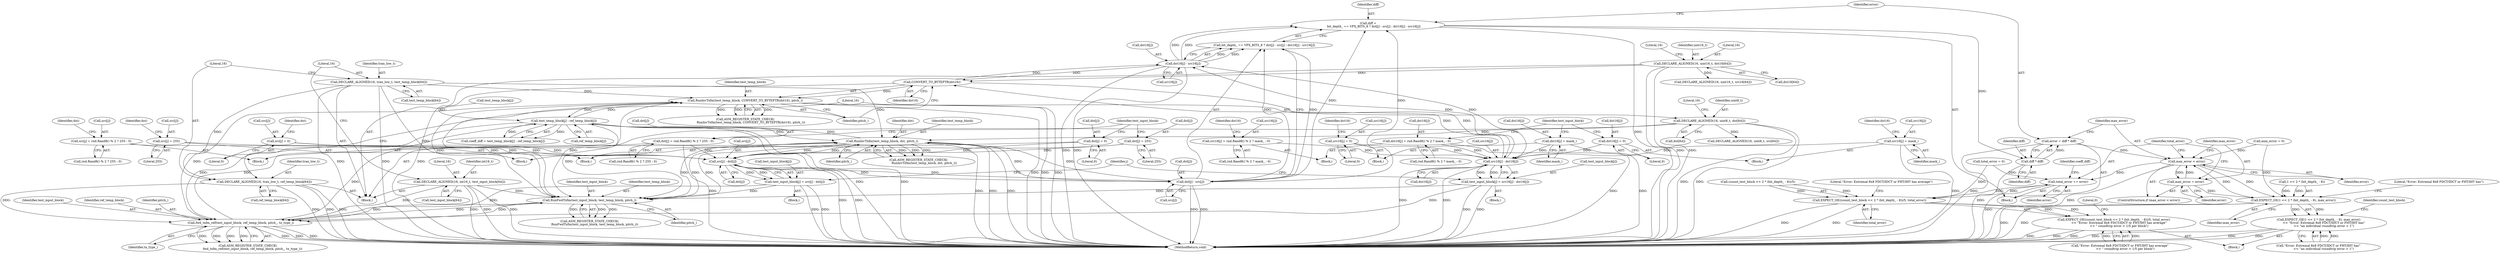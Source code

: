 digraph "0_Android_5a9753fca56f0eeb9f61e342b2fccffc364f9426_84@integer" {
"1000381" [label="(Call,error = diff * diff)"];
"1000383" [label="(Call,diff * diff)"];
"1000360" [label="(Call,diff =\n            bit_depth_ == VPX_BITS_8 ? dst[j] - src[j] : dst16[j] - src16[j])"];
"1000366" [label="(Call,dst[j] - src[j])"];
"1000336" [label="(Call,RunInvTxfm(test_temp_block, dst, pitch_))"];
"1000126" [label="(Call,DECLARE_ALIGNED(16, tran_low_t, test_temp_block[64]))"];
"1000399" [label="(Call,test_temp_block[j] - ref_temp_block[j])"];
"1000343" [label="(Call,RunInvTxfm(test_temp_block, CONVERT_TO_BYTEPTR(dst16), pitch_))"];
"1000320" [label="(Call,RunFwdTxfm(test_input_block, test_temp_block, pitch_))"];
"1000325" [label="(Call,fwd_txfm_ref(test_input_block, ref_temp_block, pitch_, tx_type_))"];
"1000308" [label="(Call,test_input_block[j] = src16[j] - dst16[j])"];
"1000312" [label="(Call,src16[j] - dst16[j])"];
"1000288" [label="(Call,src16[j] = rnd.Rand8() % 2 ? mask_ : 0)"];
"1000276" [label="(Call,src16[j] = 0)"];
"1000260" [label="(Call,src16[j] = mask_)"];
"1000281" [label="(Call,dst16[j] = mask_)"];
"1000298" [label="(Call,dst16[j] = rnd.Rand8() % 2 ? mask_ : 0)"];
"1000265" [label="(Call,dst16[j] = 0)"];
"1000345" [label="(Call,CONVERT_TO_BYTEPTR(dst16))"];
"1000150" [label="(Call,DECLARE_ALIGNED(16, uint16_t, dst16[64]))"];
"1000373" [label="(Call,dst16[j] - src16[j])"];
"1000120" [label="(Call,DECLARE_ALIGNED(16, int16_t, test_input_block[64]))"];
"1000242" [label="(Call,test_input_block[j] = src[j] - dst[j])"];
"1000246" [label="(Call,src[j] - dst[j])"];
"1000222" [label="(Call,src[j] = rnd.Rand8() % 2 ? 255 : 0)"];
"1000194" [label="(Call,src[j] = 255)"];
"1000210" [label="(Call,src[j] = 0)"];
"1000232" [label="(Call,dst[j] = rnd.Rand8() % 2 ? 255 : 0)"];
"1000199" [label="(Call,dst[j] = 0)"];
"1000215" [label="(Call,dst[j] = 255)"];
"1000132" [label="(Call,DECLARE_ALIGNED(16, tran_low_t, ref_temp_block[64]))"];
"1000138" [label="(Call,DECLARE_ALIGNED(16, uint8_t, dst[64]))"];
"1000387" [label="(Call,max_error < error)"];
"1000390" [label="(Call,max_error = error)"];
"1000411" [label="(Call,EXPECT_GE(1 << 2 * (bit_depth_ - 8), max_error))"];
"1000410" [label="(Call,EXPECT_GE(1 << 2 * (bit_depth_ - 8), max_error)\n           << \"Error: Extremal 8x8 FDCT/IDCT or FHT/IHT has\"\n           << \"an individual roundtrip error > 1\")"];
"1000393" [label="(Call,total_error += error)"];
"1000424" [label="(Call,EXPECT_GE((count_test_block << 2 * (bit_depth_ - 8))/5, total_error))"];
"1000423" [label="(Call,EXPECT_GE((count_test_block << 2 * (bit_depth_ - 8))/5, total_error)\n           << \"Error: Extremal 8x8 FDCT/IDCT or FHT/IHT has average\"\n           << \" roundtrip error > 1/5 per block\")"];
"1000342" [label="(Call,ASM_REGISTER_STATE_CHECK(\n            RunInvTxfm(test_temp_block, CONVERT_TO_BYTEPTR(dst16), pitch_)))"];
"1000182" [label="(Identifier,j)"];
"1000343" [label="(Call,RunInvTxfm(test_temp_block, CONVERT_TO_BYTEPTR(dst16), pitch_))"];
"1000412" [label="(Call,1 << 2 * (bit_depth_ - 8))"];
"1000250" [label="(Call,dst[j])"];
"1000277" [label="(Call,src16[j])"];
"1000427" [label="(Identifier,count_test_block)"];
"1000288" [label="(Call,src16[j] = rnd.Rand8() % 2 ? mask_ : 0)"];
"1000282" [label="(Call,dst16[j])"];
"1000276" [label="(Call,src16[j] = 0)"];
"1000210" [label="(Call,src[j] = 0)"];
"1000194" [label="(Call,src[j] = 255)"];
"1000325" [label="(Call,fwd_txfm_ref(test_input_block, ref_temp_block, pitch_, tx_type_))"];
"1000347" [label="(Identifier,pitch_)"];
"1000419" [label="(Identifier,max_error)"];
"1000399" [label="(Call,test_temp_block[j] - ref_temp_block[j])"];
"1000216" [label="(Call,dst[j])"];
"1000338" [label="(Identifier,dst)"];
"1000345" [label="(Call,CONVERT_TO_BYTEPTR(dst16))"];
"1000222" [label="(Call,src[j] = rnd.Rand8() % 2 ? 255 : 0)"];
"1000236" [label="(Call,rnd.Rand8() % 2 ? 255 : 0)"];
"1000127" [label="(Literal,16)"];
"1000362" [label="(Call,bit_depth_ == VPX_BITS_8 ? dst[j] - src[j] : dst16[j] - src16[j])"];
"1000152" [label="(Identifier,uint16_t)"];
"1000308" [label="(Call,test_input_block[j] = src16[j] - dst16[j])"];
"1000260" [label="(Call,src16[j] = mask_)"];
"1000211" [label="(Call,src[j])"];
"1000300" [label="(Identifier,dst16)"];
"1000309" [label="(Call,test_input_block[j])"];
"1000188" [label="(Block,)"];
"1000193" [label="(Block,)"];
"1000105" [label="(Call,max_error = 0)"];
"1000382" [label="(Identifier,error)"];
"1000217" [label="(Identifier,dst)"];
"1000234" [label="(Identifier,dst)"];
"1000381" [label="(Call,error = diff * diff)"];
"1000421" [label="(Literal,\"Error: Extremal 8x8 FDCT/IDCT or FHT/IHT has\")"];
"1000135" [label="(Call,ref_temp_block[64])"];
"1000436" [label="(Literal,\"Error: Extremal 8x8 FDCT/IDCT or FHT/IHT has average\")"];
"1000195" [label="(Call,src[j])"];
"1000337" [label="(Identifier,test_temp_block)"];
"1000434" [label="(Identifier,total_error)"];
"1000285" [label="(Identifier,mask_)"];
"1000199" [label="(Call,dst[j] = 0)"];
"1000373" [label="(Call,dst16[j] - src16[j])"];
"1000269" [label="(Literal,0)"];
"1000232" [label="(Call,dst[j] = rnd.Rand8() % 2 ? 255 : 0)"];
"1000393" [label="(Call,total_error += error)"];
"1000392" [label="(Identifier,error)"];
"1000151" [label="(Literal,16)"];
"1000361" [label="(Identifier,diff)"];
"1000214" [label="(Literal,0)"];
"1000172" [label="(Block,)"];
"1000275" [label="(Block,)"];
"1000261" [label="(Call,src16[j])"];
"1000299" [label="(Call,dst16[j])"];
"1000233" [label="(Call,dst[j])"];
"1000265" [label="(Call,dst16[j] = 0)"];
"1000424" [label="(Call,EXPECT_GE((count_test_block << 2 * (bit_depth_ - 8))/5, total_error))"];
"1000123" [label="(Call,test_input_block[64])"];
"1000322" [label="(Identifier,test_temp_block)"];
"1000266" [label="(Call,dst16[j])"];
"1000400" [label="(Call,test_temp_block[j])"];
"1000328" [label="(Identifier,pitch_)"];
"1000280" [label="(Literal,0)"];
"1000388" [label="(Identifier,max_error)"];
"1000120" [label="(Call,DECLARE_ALIGNED(16, int16_t, test_input_block[64]))"];
"1000383" [label="(Call,diff * diff)"];
"1000140" [label="(Identifier,uint8_t)"];
"1000156" [label="(Call,DECLARE_ALIGNED(16, uint16_t, src16[64]))"];
"1000134" [label="(Identifier,tran_low_t)"];
"1000377" [label="(Call,src16[j])"];
"1000420" [label="(Call,\"Error: Extremal 8x8 FDCT/IDCT or FHT/IHT has\"\n           << \"an individual roundtrip error > 1\")"];
"1000221" [label="(Block,)"];
"1000121" [label="(Literal,16)"];
"1000323" [label="(Identifier,pitch_)"];
"1000144" [label="(Call,DECLARE_ALIGNED(16, uint8_t, src[64]))"];
"1000150" [label="(Call,DECLARE_ALIGNED(16, uint16_t, dst16[64]))"];
"1000201" [label="(Identifier,dst)"];
"1000310" [label="(Identifier,test_input_block)"];
"1000384" [label="(Identifier,diff)"];
"1000346" [label="(Identifier,dst16)"];
"1000387" [label="(Call,max_error < error)"];
"1000138" [label="(Call,DECLARE_ALIGNED(16, uint8_t, dst[64]))"];
"1000246" [label="(Call,src[j] - dst[j])"];
"1000128" [label="(Identifier,tran_low_t)"];
"1000223" [label="(Call,src[j])"];
"1000336" [label="(Call,RunInvTxfm(test_temp_block, dst, pitch_))"];
"1000320" [label="(Call,RunFwdTxfm(test_input_block, test_temp_block, pitch_))"];
"1000398" [label="(Identifier,coeff_diff)"];
"1000344" [label="(Identifier,test_temp_block)"];
"1000423" [label="(Call,EXPECT_GE((count_test_block << 2 * (bit_depth_ - 8))/5, total_error)\n           << \"Error: Extremal 8x8 FDCT/IDCT or FHT/IHT has average\"\n           << \" roundtrip error > 1/5 per block\")"];
"1000281" [label="(Call,dst16[j] = mask_)"];
"1000289" [label="(Call,src16[j])"];
"1000122" [label="(Identifier,int16_t)"];
"1000133" [label="(Literal,16)"];
"1000126" [label="(Call,DECLARE_ALIGNED(16, tran_low_t, test_temp_block[64]))"];
"1000215" [label="(Call,dst[j] = 255)"];
"1000292" [label="(Call,rnd.Rand8() % 2 ? mask_ : 0)"];
"1000425" [label="(Call,(count_test_block << 2 * (bit_depth_ - 8))/5)"];
"1000219" [label="(Literal,255)"];
"1000203" [label="(Literal,0)"];
"1000157" [label="(Literal,16)"];
"1000287" [label="(Block,)"];
"1000360" [label="(Call,diff =\n            bit_depth_ == VPX_BITS_8 ? dst[j] - src[j] : dst16[j] - src16[j])"];
"1000370" [label="(Call,src[j])"];
"1000139" [label="(Literal,16)"];
"1000321" [label="(Identifier,test_input_block)"];
"1000244" [label="(Identifier,test_input_block)"];
"1000367" [label="(Call,dst[j])"];
"1000264" [label="(Identifier,mask_)"];
"1000390" [label="(Call,max_error = error)"];
"1000129" [label="(Call,test_temp_block[64])"];
"1000440" [label="(Literal,0)"];
"1000200" [label="(Call,dst[j])"];
"1000242" [label="(Call,test_input_block[j] = src[j] - dst[j])"];
"1000312" [label="(Call,src16[j] - dst16[j])"];
"1000445" [label="(MethodReturn,void)"];
"1000329" [label="(Identifier,tx_type_)"];
"1000410" [label="(Call,EXPECT_GE(1 << 2 * (bit_depth_ - 8), max_error)\n           << \"Error: Extremal 8x8 FDCT/IDCT or FHT/IHT has\"\n           << \"an individual roundtrip error > 1\")"];
"1000298" [label="(Call,dst16[j] = rnd.Rand8() % 2 ? mask_ : 0)"];
"1000259" [label="(Block,)"];
"1000339" [label="(Identifier,pitch_)"];
"1000209" [label="(Block,)"];
"1000395" [label="(Identifier,error)"];
"1000394" [label="(Identifier,total_error)"];
"1000435" [label="(Call,\"Error: Extremal 8x8 FDCT/IDCT or FHT/IHT has average\"\n           << \" roundtrip error > 1/5 per block\")"];
"1000385" [label="(Identifier,diff)"];
"1000267" [label="(Identifier,dst16)"];
"1000283" [label="(Identifier,dst16)"];
"1000153" [label="(Call,dst16[64])"];
"1000247" [label="(Call,src[j])"];
"1000391" [label="(Identifier,max_error)"];
"1000327" [label="(Identifier,ref_temp_block)"];
"1000324" [label="(Call,ASM_REGISTER_STATE_CHECK(\n          fwd_txfm_ref(test_input_block, ref_temp_block, pitch_, tx_type_)))"];
"1000374" [label="(Call,dst16[j])"];
"1000326" [label="(Identifier,test_input_block)"];
"1000109" [label="(Call,total_error = 0)"];
"1000102" [label="(Block,)"];
"1000132" [label="(Call,DECLARE_ALIGNED(16, tran_low_t, ref_temp_block[64]))"];
"1000302" [label="(Call,rnd.Rand8() % 2 ? mask_ : 0)"];
"1000254" [label="(Block,)"];
"1000141" [label="(Call,dst[64])"];
"1000145" [label="(Literal,16)"];
"1000319" [label="(Call,ASM_REGISTER_STATE_CHECK(\n           RunFwdTxfm(test_input_block, test_temp_block, pitch_)))"];
"1000313" [label="(Call,src16[j])"];
"1000397" [label="(Call,coeff_diff = test_temp_block[j] - ref_temp_block[j])"];
"1000389" [label="(Identifier,error)"];
"1000366" [label="(Call,dst[j] - src[j])"];
"1000335" [label="(Call,ASM_REGISTER_STATE_CHECK(\n            RunInvTxfm(test_temp_block, dst, pitch_)))"];
"1000316" [label="(Call,dst16[j])"];
"1000243" [label="(Call,test_input_block[j])"];
"1000411" [label="(Call,EXPECT_GE(1 << 2 * (bit_depth_ - 8), max_error))"];
"1000198" [label="(Literal,255)"];
"1000226" [label="(Call,rnd.Rand8() % 2 ? 255 : 0)"];
"1000403" [label="(Call,ref_temp_block[j])"];
"1000386" [label="(ControlStructure,if (max_error < error))"];
"1000358" [label="(Block,)"];
"1000381" -> "1000358"  [label="AST: "];
"1000381" -> "1000383"  [label="CFG: "];
"1000382" -> "1000381"  [label="AST: "];
"1000383" -> "1000381"  [label="AST: "];
"1000388" -> "1000381"  [label="CFG: "];
"1000381" -> "1000445"  [label="DDG: "];
"1000383" -> "1000381"  [label="DDG: "];
"1000381" -> "1000387"  [label="DDG: "];
"1000383" -> "1000385"  [label="CFG: "];
"1000384" -> "1000383"  [label="AST: "];
"1000385" -> "1000383"  [label="AST: "];
"1000383" -> "1000445"  [label="DDG: "];
"1000360" -> "1000383"  [label="DDG: "];
"1000360" -> "1000358"  [label="AST: "];
"1000360" -> "1000362"  [label="CFG: "];
"1000361" -> "1000360"  [label="AST: "];
"1000362" -> "1000360"  [label="AST: "];
"1000382" -> "1000360"  [label="CFG: "];
"1000360" -> "1000445"  [label="DDG: "];
"1000366" -> "1000360"  [label="DDG: "];
"1000366" -> "1000360"  [label="DDG: "];
"1000373" -> "1000360"  [label="DDG: "];
"1000373" -> "1000360"  [label="DDG: "];
"1000366" -> "1000362"  [label="AST: "];
"1000366" -> "1000370"  [label="CFG: "];
"1000367" -> "1000366"  [label="AST: "];
"1000370" -> "1000366"  [label="AST: "];
"1000362" -> "1000366"  [label="CFG: "];
"1000366" -> "1000445"  [label="DDG: "];
"1000366" -> "1000445"  [label="DDG: "];
"1000366" -> "1000336"  [label="DDG: "];
"1000366" -> "1000362"  [label="DDG: "];
"1000366" -> "1000362"  [label="DDG: "];
"1000336" -> "1000366"  [label="DDG: "];
"1000246" -> "1000366"  [label="DDG: "];
"1000246" -> "1000366"  [label="DDG: "];
"1000336" -> "1000335"  [label="AST: "];
"1000336" -> "1000339"  [label="CFG: "];
"1000337" -> "1000336"  [label="AST: "];
"1000338" -> "1000336"  [label="AST: "];
"1000339" -> "1000336"  [label="AST: "];
"1000335" -> "1000336"  [label="CFG: "];
"1000336" -> "1000445"  [label="DDG: "];
"1000336" -> "1000445"  [label="DDG: "];
"1000336" -> "1000445"  [label="DDG: "];
"1000336" -> "1000246"  [label="DDG: "];
"1000336" -> "1000320"  [label="DDG: "];
"1000336" -> "1000320"  [label="DDG: "];
"1000336" -> "1000335"  [label="DDG: "];
"1000336" -> "1000335"  [label="DDG: "];
"1000336" -> "1000335"  [label="DDG: "];
"1000126" -> "1000336"  [label="DDG: "];
"1000399" -> "1000336"  [label="DDG: "];
"1000320" -> "1000336"  [label="DDG: "];
"1000138" -> "1000336"  [label="DDG: "];
"1000246" -> "1000336"  [label="DDG: "];
"1000325" -> "1000336"  [label="DDG: "];
"1000336" -> "1000399"  [label="DDG: "];
"1000126" -> "1000102"  [label="AST: "];
"1000126" -> "1000129"  [label="CFG: "];
"1000127" -> "1000126"  [label="AST: "];
"1000128" -> "1000126"  [label="AST: "];
"1000129" -> "1000126"  [label="AST: "];
"1000133" -> "1000126"  [label="CFG: "];
"1000126" -> "1000445"  [label="DDG: "];
"1000126" -> "1000445"  [label="DDG: "];
"1000126" -> "1000132"  [label="DDG: "];
"1000126" -> "1000320"  [label="DDG: "];
"1000126" -> "1000343"  [label="DDG: "];
"1000399" -> "1000397"  [label="AST: "];
"1000399" -> "1000403"  [label="CFG: "];
"1000400" -> "1000399"  [label="AST: "];
"1000403" -> "1000399"  [label="AST: "];
"1000397" -> "1000399"  [label="CFG: "];
"1000399" -> "1000445"  [label="DDG: "];
"1000399" -> "1000445"  [label="DDG: "];
"1000399" -> "1000320"  [label="DDG: "];
"1000399" -> "1000325"  [label="DDG: "];
"1000399" -> "1000343"  [label="DDG: "];
"1000399" -> "1000397"  [label="DDG: "];
"1000399" -> "1000397"  [label="DDG: "];
"1000343" -> "1000399"  [label="DDG: "];
"1000325" -> "1000399"  [label="DDG: "];
"1000343" -> "1000342"  [label="AST: "];
"1000343" -> "1000347"  [label="CFG: "];
"1000344" -> "1000343"  [label="AST: "];
"1000345" -> "1000343"  [label="AST: "];
"1000347" -> "1000343"  [label="AST: "];
"1000342" -> "1000343"  [label="CFG: "];
"1000343" -> "1000445"  [label="DDG: "];
"1000343" -> "1000445"  [label="DDG: "];
"1000343" -> "1000445"  [label="DDG: "];
"1000343" -> "1000320"  [label="DDG: "];
"1000343" -> "1000320"  [label="DDG: "];
"1000343" -> "1000342"  [label="DDG: "];
"1000343" -> "1000342"  [label="DDG: "];
"1000343" -> "1000342"  [label="DDG: "];
"1000320" -> "1000343"  [label="DDG: "];
"1000345" -> "1000343"  [label="DDG: "];
"1000325" -> "1000343"  [label="DDG: "];
"1000320" -> "1000319"  [label="AST: "];
"1000320" -> "1000323"  [label="CFG: "];
"1000321" -> "1000320"  [label="AST: "];
"1000322" -> "1000320"  [label="AST: "];
"1000323" -> "1000320"  [label="AST: "];
"1000319" -> "1000320"  [label="CFG: "];
"1000320" -> "1000319"  [label="DDG: "];
"1000320" -> "1000319"  [label="DDG: "];
"1000320" -> "1000319"  [label="DDG: "];
"1000325" -> "1000320"  [label="DDG: "];
"1000308" -> "1000320"  [label="DDG: "];
"1000120" -> "1000320"  [label="DDG: "];
"1000242" -> "1000320"  [label="DDG: "];
"1000320" -> "1000325"  [label="DDG: "];
"1000320" -> "1000325"  [label="DDG: "];
"1000325" -> "1000324"  [label="AST: "];
"1000325" -> "1000329"  [label="CFG: "];
"1000326" -> "1000325"  [label="AST: "];
"1000327" -> "1000325"  [label="AST: "];
"1000328" -> "1000325"  [label="AST: "];
"1000329" -> "1000325"  [label="AST: "];
"1000324" -> "1000325"  [label="CFG: "];
"1000325" -> "1000445"  [label="DDG: "];
"1000325" -> "1000445"  [label="DDG: "];
"1000325" -> "1000445"  [label="DDG: "];
"1000325" -> "1000324"  [label="DDG: "];
"1000325" -> "1000324"  [label="DDG: "];
"1000325" -> "1000324"  [label="DDG: "];
"1000325" -> "1000324"  [label="DDG: "];
"1000308" -> "1000325"  [label="DDG: "];
"1000120" -> "1000325"  [label="DDG: "];
"1000242" -> "1000325"  [label="DDG: "];
"1000132" -> "1000325"  [label="DDG: "];
"1000308" -> "1000254"  [label="AST: "];
"1000308" -> "1000312"  [label="CFG: "];
"1000309" -> "1000308"  [label="AST: "];
"1000312" -> "1000308"  [label="AST: "];
"1000182" -> "1000308"  [label="CFG: "];
"1000308" -> "1000445"  [label="DDG: "];
"1000308" -> "1000445"  [label="DDG: "];
"1000312" -> "1000308"  [label="DDG: "];
"1000312" -> "1000308"  [label="DDG: "];
"1000312" -> "1000316"  [label="CFG: "];
"1000313" -> "1000312"  [label="AST: "];
"1000316" -> "1000312"  [label="AST: "];
"1000312" -> "1000445"  [label="DDG: "];
"1000312" -> "1000445"  [label="DDG: "];
"1000288" -> "1000312"  [label="DDG: "];
"1000276" -> "1000312"  [label="DDG: "];
"1000260" -> "1000312"  [label="DDG: "];
"1000281" -> "1000312"  [label="DDG: "];
"1000298" -> "1000312"  [label="DDG: "];
"1000265" -> "1000312"  [label="DDG: "];
"1000345" -> "1000312"  [label="DDG: "];
"1000312" -> "1000345"  [label="DDG: "];
"1000312" -> "1000373"  [label="DDG: "];
"1000312" -> "1000373"  [label="DDG: "];
"1000288" -> "1000287"  [label="AST: "];
"1000288" -> "1000292"  [label="CFG: "];
"1000289" -> "1000288"  [label="AST: "];
"1000292" -> "1000288"  [label="AST: "];
"1000300" -> "1000288"  [label="CFG: "];
"1000276" -> "1000275"  [label="AST: "];
"1000276" -> "1000280"  [label="CFG: "];
"1000277" -> "1000276"  [label="AST: "];
"1000280" -> "1000276"  [label="AST: "];
"1000283" -> "1000276"  [label="CFG: "];
"1000260" -> "1000259"  [label="AST: "];
"1000260" -> "1000264"  [label="CFG: "];
"1000261" -> "1000260"  [label="AST: "];
"1000264" -> "1000260"  [label="AST: "];
"1000267" -> "1000260"  [label="CFG: "];
"1000260" -> "1000445"  [label="DDG: "];
"1000281" -> "1000275"  [label="AST: "];
"1000281" -> "1000285"  [label="CFG: "];
"1000282" -> "1000281"  [label="AST: "];
"1000285" -> "1000281"  [label="AST: "];
"1000310" -> "1000281"  [label="CFG: "];
"1000281" -> "1000445"  [label="DDG: "];
"1000298" -> "1000287"  [label="AST: "];
"1000298" -> "1000302"  [label="CFG: "];
"1000299" -> "1000298"  [label="AST: "];
"1000302" -> "1000298"  [label="AST: "];
"1000310" -> "1000298"  [label="CFG: "];
"1000298" -> "1000445"  [label="DDG: "];
"1000265" -> "1000259"  [label="AST: "];
"1000265" -> "1000269"  [label="CFG: "];
"1000266" -> "1000265"  [label="AST: "];
"1000269" -> "1000265"  [label="AST: "];
"1000310" -> "1000265"  [label="CFG: "];
"1000345" -> "1000346"  [label="CFG: "];
"1000346" -> "1000345"  [label="AST: "];
"1000347" -> "1000345"  [label="CFG: "];
"1000345" -> "1000445"  [label="DDG: "];
"1000150" -> "1000345"  [label="DDG: "];
"1000373" -> "1000345"  [label="DDG: "];
"1000345" -> "1000373"  [label="DDG: "];
"1000150" -> "1000102"  [label="AST: "];
"1000150" -> "1000153"  [label="CFG: "];
"1000151" -> "1000150"  [label="AST: "];
"1000152" -> "1000150"  [label="AST: "];
"1000153" -> "1000150"  [label="AST: "];
"1000157" -> "1000150"  [label="CFG: "];
"1000150" -> "1000445"  [label="DDG: "];
"1000150" -> "1000445"  [label="DDG: "];
"1000150" -> "1000156"  [label="DDG: "];
"1000373" -> "1000362"  [label="AST: "];
"1000373" -> "1000377"  [label="CFG: "];
"1000374" -> "1000373"  [label="AST: "];
"1000377" -> "1000373"  [label="AST: "];
"1000362" -> "1000373"  [label="CFG: "];
"1000373" -> "1000445"  [label="DDG: "];
"1000373" -> "1000445"  [label="DDG: "];
"1000373" -> "1000362"  [label="DDG: "];
"1000373" -> "1000362"  [label="DDG: "];
"1000120" -> "1000102"  [label="AST: "];
"1000120" -> "1000123"  [label="CFG: "];
"1000121" -> "1000120"  [label="AST: "];
"1000122" -> "1000120"  [label="AST: "];
"1000123" -> "1000120"  [label="AST: "];
"1000127" -> "1000120"  [label="CFG: "];
"1000120" -> "1000445"  [label="DDG: "];
"1000120" -> "1000445"  [label="DDG: "];
"1000120" -> "1000445"  [label="DDG: "];
"1000242" -> "1000188"  [label="AST: "];
"1000242" -> "1000246"  [label="CFG: "];
"1000243" -> "1000242"  [label="AST: "];
"1000246" -> "1000242"  [label="AST: "];
"1000182" -> "1000242"  [label="CFG: "];
"1000242" -> "1000445"  [label="DDG: "];
"1000242" -> "1000445"  [label="DDG: "];
"1000246" -> "1000242"  [label="DDG: "];
"1000246" -> "1000242"  [label="DDG: "];
"1000246" -> "1000250"  [label="CFG: "];
"1000247" -> "1000246"  [label="AST: "];
"1000250" -> "1000246"  [label="AST: "];
"1000246" -> "1000445"  [label="DDG: "];
"1000246" -> "1000445"  [label="DDG: "];
"1000222" -> "1000246"  [label="DDG: "];
"1000194" -> "1000246"  [label="DDG: "];
"1000210" -> "1000246"  [label="DDG: "];
"1000232" -> "1000246"  [label="DDG: "];
"1000199" -> "1000246"  [label="DDG: "];
"1000215" -> "1000246"  [label="DDG: "];
"1000222" -> "1000221"  [label="AST: "];
"1000222" -> "1000226"  [label="CFG: "];
"1000223" -> "1000222"  [label="AST: "];
"1000226" -> "1000222"  [label="AST: "];
"1000234" -> "1000222"  [label="CFG: "];
"1000194" -> "1000193"  [label="AST: "];
"1000194" -> "1000198"  [label="CFG: "];
"1000195" -> "1000194"  [label="AST: "];
"1000198" -> "1000194"  [label="AST: "];
"1000201" -> "1000194"  [label="CFG: "];
"1000210" -> "1000209"  [label="AST: "];
"1000210" -> "1000214"  [label="CFG: "];
"1000211" -> "1000210"  [label="AST: "];
"1000214" -> "1000210"  [label="AST: "];
"1000217" -> "1000210"  [label="CFG: "];
"1000232" -> "1000221"  [label="AST: "];
"1000232" -> "1000236"  [label="CFG: "];
"1000233" -> "1000232"  [label="AST: "];
"1000236" -> "1000232"  [label="AST: "];
"1000244" -> "1000232"  [label="CFG: "];
"1000232" -> "1000445"  [label="DDG: "];
"1000199" -> "1000193"  [label="AST: "];
"1000199" -> "1000203"  [label="CFG: "];
"1000200" -> "1000199"  [label="AST: "];
"1000203" -> "1000199"  [label="AST: "];
"1000244" -> "1000199"  [label="CFG: "];
"1000215" -> "1000209"  [label="AST: "];
"1000215" -> "1000219"  [label="CFG: "];
"1000216" -> "1000215"  [label="AST: "];
"1000219" -> "1000215"  [label="AST: "];
"1000244" -> "1000215"  [label="CFG: "];
"1000132" -> "1000102"  [label="AST: "];
"1000132" -> "1000135"  [label="CFG: "];
"1000133" -> "1000132"  [label="AST: "];
"1000134" -> "1000132"  [label="AST: "];
"1000135" -> "1000132"  [label="AST: "];
"1000139" -> "1000132"  [label="CFG: "];
"1000132" -> "1000445"  [label="DDG: "];
"1000132" -> "1000445"  [label="DDG: "];
"1000132" -> "1000445"  [label="DDG: "];
"1000138" -> "1000102"  [label="AST: "];
"1000138" -> "1000141"  [label="CFG: "];
"1000139" -> "1000138"  [label="AST: "];
"1000140" -> "1000138"  [label="AST: "];
"1000141" -> "1000138"  [label="AST: "];
"1000145" -> "1000138"  [label="CFG: "];
"1000138" -> "1000445"  [label="DDG: "];
"1000138" -> "1000445"  [label="DDG: "];
"1000138" -> "1000144"  [label="DDG: "];
"1000387" -> "1000386"  [label="AST: "];
"1000387" -> "1000389"  [label="CFG: "];
"1000388" -> "1000387"  [label="AST: "];
"1000389" -> "1000387"  [label="AST: "];
"1000391" -> "1000387"  [label="CFG: "];
"1000394" -> "1000387"  [label="CFG: "];
"1000387" -> "1000445"  [label="DDG: "];
"1000390" -> "1000387"  [label="DDG: "];
"1000411" -> "1000387"  [label="DDG: "];
"1000105" -> "1000387"  [label="DDG: "];
"1000387" -> "1000390"  [label="DDG: "];
"1000387" -> "1000393"  [label="DDG: "];
"1000387" -> "1000411"  [label="DDG: "];
"1000390" -> "1000386"  [label="AST: "];
"1000390" -> "1000392"  [label="CFG: "];
"1000391" -> "1000390"  [label="AST: "];
"1000392" -> "1000390"  [label="AST: "];
"1000394" -> "1000390"  [label="CFG: "];
"1000390" -> "1000411"  [label="DDG: "];
"1000411" -> "1000410"  [label="AST: "];
"1000411" -> "1000419"  [label="CFG: "];
"1000412" -> "1000411"  [label="AST: "];
"1000419" -> "1000411"  [label="AST: "];
"1000421" -> "1000411"  [label="CFG: "];
"1000411" -> "1000445"  [label="DDG: "];
"1000411" -> "1000445"  [label="DDG: "];
"1000411" -> "1000410"  [label="DDG: "];
"1000411" -> "1000410"  [label="DDG: "];
"1000412" -> "1000411"  [label="DDG: "];
"1000412" -> "1000411"  [label="DDG: "];
"1000105" -> "1000411"  [label="DDG: "];
"1000410" -> "1000172"  [label="AST: "];
"1000410" -> "1000420"  [label="CFG: "];
"1000420" -> "1000410"  [label="AST: "];
"1000427" -> "1000410"  [label="CFG: "];
"1000410" -> "1000445"  [label="DDG: "];
"1000410" -> "1000445"  [label="DDG: "];
"1000410" -> "1000445"  [label="DDG: "];
"1000420" -> "1000410"  [label="DDG: "];
"1000420" -> "1000410"  [label="DDG: "];
"1000393" -> "1000358"  [label="AST: "];
"1000393" -> "1000395"  [label="CFG: "];
"1000394" -> "1000393"  [label="AST: "];
"1000395" -> "1000393"  [label="AST: "];
"1000398" -> "1000393"  [label="CFG: "];
"1000393" -> "1000445"  [label="DDG: "];
"1000424" -> "1000393"  [label="DDG: "];
"1000109" -> "1000393"  [label="DDG: "];
"1000393" -> "1000424"  [label="DDG: "];
"1000424" -> "1000423"  [label="AST: "];
"1000424" -> "1000434"  [label="CFG: "];
"1000425" -> "1000424"  [label="AST: "];
"1000434" -> "1000424"  [label="AST: "];
"1000436" -> "1000424"  [label="CFG: "];
"1000424" -> "1000445"  [label="DDG: "];
"1000424" -> "1000445"  [label="DDG: "];
"1000424" -> "1000423"  [label="DDG: "];
"1000424" -> "1000423"  [label="DDG: "];
"1000425" -> "1000424"  [label="DDG: "];
"1000425" -> "1000424"  [label="DDG: "];
"1000109" -> "1000424"  [label="DDG: "];
"1000423" -> "1000172"  [label="AST: "];
"1000423" -> "1000435"  [label="CFG: "];
"1000435" -> "1000423"  [label="AST: "];
"1000440" -> "1000423"  [label="CFG: "];
"1000423" -> "1000445"  [label="DDG: "];
"1000423" -> "1000445"  [label="DDG: "];
"1000423" -> "1000445"  [label="DDG: "];
"1000435" -> "1000423"  [label="DDG: "];
"1000435" -> "1000423"  [label="DDG: "];
}
